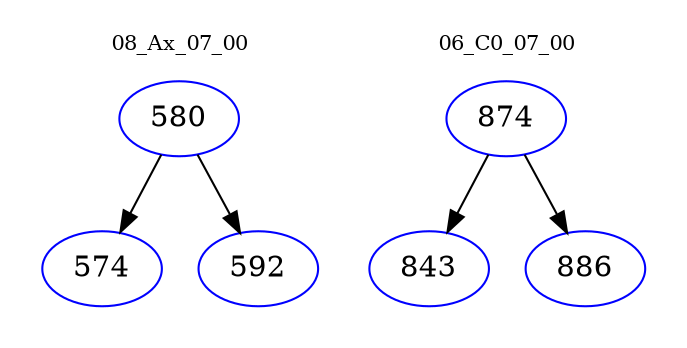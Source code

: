 digraph{
subgraph cluster_0 {
color = white
label = "08_Ax_07_00";
fontsize=10;
T0_580 [label="580", color="blue"]
T0_580 -> T0_574 [color="black"]
T0_574 [label="574", color="blue"]
T0_580 -> T0_592 [color="black"]
T0_592 [label="592", color="blue"]
}
subgraph cluster_1 {
color = white
label = "06_C0_07_00";
fontsize=10;
T1_874 [label="874", color="blue"]
T1_874 -> T1_843 [color="black"]
T1_843 [label="843", color="blue"]
T1_874 -> T1_886 [color="black"]
T1_886 [label="886", color="blue"]
}
}
